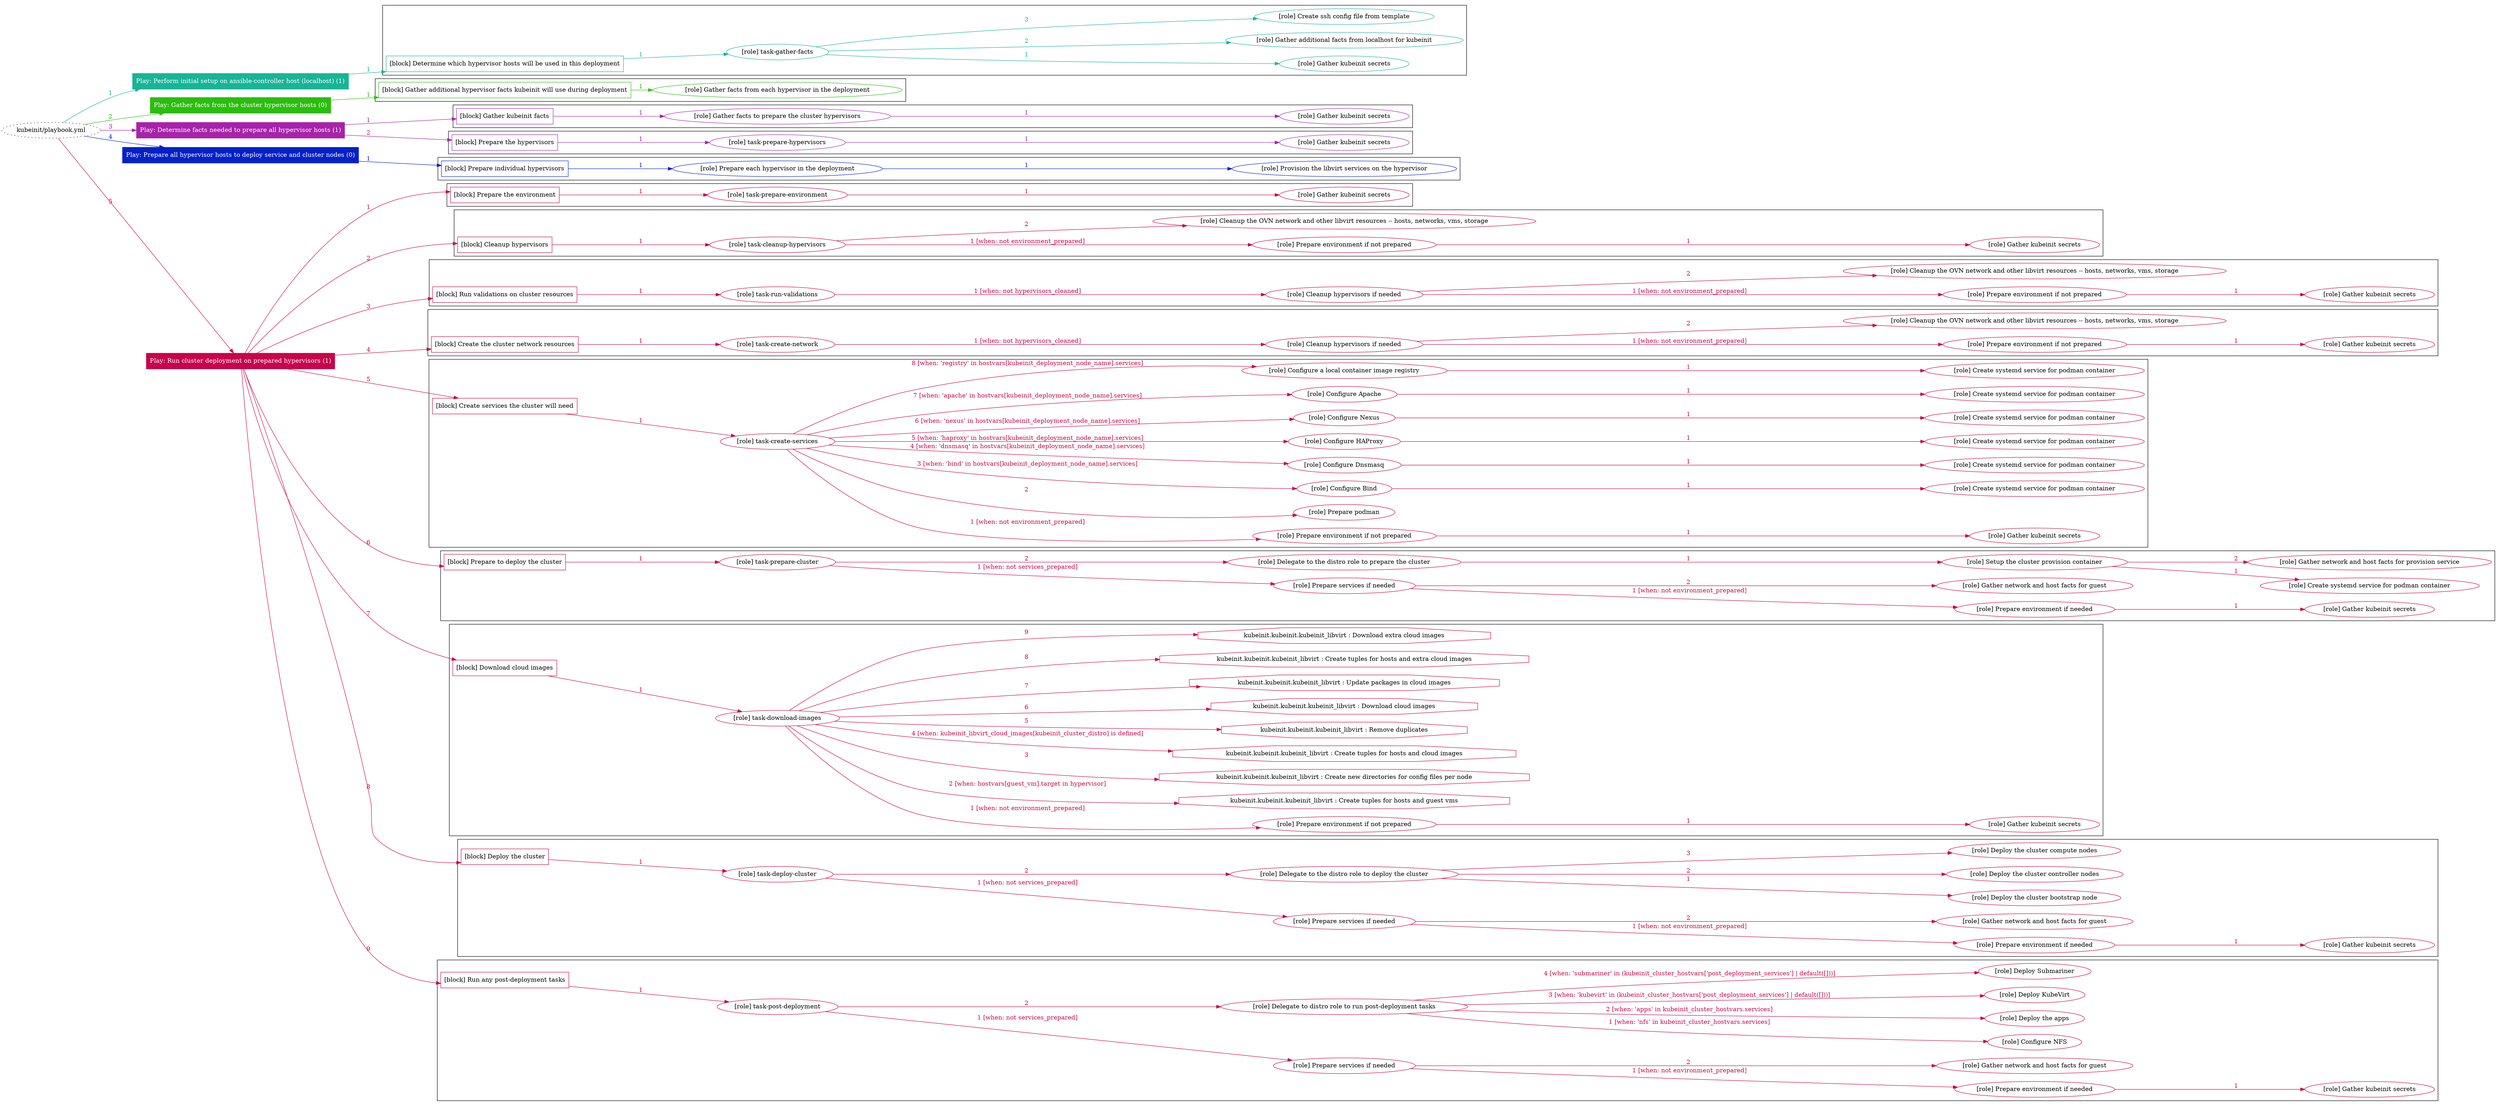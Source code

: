 digraph {
	graph [concentrate=true ordering=in rankdir=LR ratio=fill]
	edge [esep=5 sep=10]
	"kubeinit/playbook.yml" [URL="/home/runner/work/kubeinit/kubeinit/kubeinit/playbook.yml" id=playbook_c6c2fc7b style=dotted]
	"kubeinit/playbook.yml" -> play_63450e4d [label="1 " color="#18b496" fontcolor="#18b496" id=edge_4e65e4ec labeltooltip="1 " tooltip="1 "]
	subgraph "Play: Perform initial setup on ansible-controller host (localhost) (1)" {
		play_63450e4d [label="Play: Perform initial setup on ansible-controller host (localhost) (1)" URL="/home/runner/work/kubeinit/kubeinit/kubeinit/playbook.yml" color="#18b496" fontcolor="#ffffff" id=play_63450e4d shape=box style=filled tooltip=localhost]
		play_63450e4d -> block_6e7e0849 [label=1 color="#18b496" fontcolor="#18b496" id=edge_71cea56b labeltooltip=1 tooltip=1]
		subgraph cluster_block_6e7e0849 {
			block_6e7e0849 [label="[block] Determine which hypervisor hosts will be used in this deployment" URL="/home/runner/work/kubeinit/kubeinit/kubeinit/playbook.yml" color="#18b496" id=block_6e7e0849 labeltooltip="Determine which hypervisor hosts will be used in this deployment" shape=box tooltip="Determine which hypervisor hosts will be used in this deployment"]
			block_6e7e0849 -> role_fa03d6d4 [label="1 " color="#18b496" fontcolor="#18b496" id=edge_47c90bec labeltooltip="1 " tooltip="1 "]
			subgraph "task-gather-facts" {
				role_fa03d6d4 [label="[role] task-gather-facts" URL="/home/runner/work/kubeinit/kubeinit/kubeinit/playbook.yml" color="#18b496" id=role_fa03d6d4 tooltip="task-gather-facts"]
				role_fa03d6d4 -> role_4ae5de87 [label="1 " color="#18b496" fontcolor="#18b496" id=edge_47d2f642 labeltooltip="1 " tooltip="1 "]
				subgraph "Gather kubeinit secrets" {
					role_4ae5de87 [label="[role] Gather kubeinit secrets" URL="/home/runner/.ansible/collections/ansible_collections/kubeinit/kubeinit/roles/kubeinit_prepare/tasks/build_hypervisors_group.yml" color="#18b496" id=role_4ae5de87 tooltip="Gather kubeinit secrets"]
				}
				role_fa03d6d4 -> role_18e206b9 [label="2 " color="#18b496" fontcolor="#18b496" id=edge_7a7d8d65 labeltooltip="2 " tooltip="2 "]
				subgraph "Gather additional facts from localhost for kubeinit" {
					role_18e206b9 [label="[role] Gather additional facts from localhost for kubeinit" URL="/home/runner/.ansible/collections/ansible_collections/kubeinit/kubeinit/roles/kubeinit_prepare/tasks/build_hypervisors_group.yml" color="#18b496" id=role_18e206b9 tooltip="Gather additional facts from localhost for kubeinit"]
				}
				role_fa03d6d4 -> role_b5669f02 [label="3 " color="#18b496" fontcolor="#18b496" id=edge_b89065d2 labeltooltip="3 " tooltip="3 "]
				subgraph "Create ssh config file from template" {
					role_b5669f02 [label="[role] Create ssh config file from template" URL="/home/runner/.ansible/collections/ansible_collections/kubeinit/kubeinit/roles/kubeinit_prepare/tasks/build_hypervisors_group.yml" color="#18b496" id=role_b5669f02 tooltip="Create ssh config file from template"]
				}
			}
		}
	}
	"kubeinit/playbook.yml" -> play_3cd4cc70 [label="2 " color="#2bbd0f" fontcolor="#2bbd0f" id=edge_29c64ea8 labeltooltip="2 " tooltip="2 "]
	subgraph "Play: Gather facts from the cluster hypervisor hosts (0)" {
		play_3cd4cc70 [label="Play: Gather facts from the cluster hypervisor hosts (0)" URL="/home/runner/work/kubeinit/kubeinit/kubeinit/playbook.yml" color="#2bbd0f" fontcolor="#ffffff" id=play_3cd4cc70 shape=box style=filled tooltip="Play: Gather facts from the cluster hypervisor hosts (0)"]
		play_3cd4cc70 -> block_7a599aab [label=1 color="#2bbd0f" fontcolor="#2bbd0f" id=edge_bc9bd43c labeltooltip=1 tooltip=1]
		subgraph cluster_block_7a599aab {
			block_7a599aab [label="[block] Gather additional hypervisor facts kubeinit will use during deployment" URL="/home/runner/work/kubeinit/kubeinit/kubeinit/playbook.yml" color="#2bbd0f" id=block_7a599aab labeltooltip="Gather additional hypervisor facts kubeinit will use during deployment" shape=box tooltip="Gather additional hypervisor facts kubeinit will use during deployment"]
			block_7a599aab -> role_00047875 [label="1 " color="#2bbd0f" fontcolor="#2bbd0f" id=edge_91d0867d labeltooltip="1 " tooltip="1 "]
			subgraph "Gather facts from each hypervisor in the deployment" {
				role_00047875 [label="[role] Gather facts from each hypervisor in the deployment" URL="/home/runner/work/kubeinit/kubeinit/kubeinit/playbook.yml" color="#2bbd0f" id=role_00047875 tooltip="Gather facts from each hypervisor in the deployment"]
			}
		}
	}
	"kubeinit/playbook.yml" -> play_979747e3 [label="3 " color="#a723a9" fontcolor="#a723a9" id=edge_f89d574a labeltooltip="3 " tooltip="3 "]
	subgraph "Play: Determine facts needed to prepare all hypervisor hosts (1)" {
		play_979747e3 [label="Play: Determine facts needed to prepare all hypervisor hosts (1)" URL="/home/runner/work/kubeinit/kubeinit/kubeinit/playbook.yml" color="#a723a9" fontcolor="#ffffff" id=play_979747e3 shape=box style=filled tooltip=localhost]
		play_979747e3 -> block_f3535579 [label=1 color="#a723a9" fontcolor="#a723a9" id=edge_6efa05c1 labeltooltip=1 tooltip=1]
		subgraph cluster_block_f3535579 {
			block_f3535579 [label="[block] Gather kubeinit facts" URL="/home/runner/work/kubeinit/kubeinit/kubeinit/playbook.yml" color="#a723a9" id=block_f3535579 labeltooltip="Gather kubeinit facts" shape=box tooltip="Gather kubeinit facts"]
			block_f3535579 -> role_b974b2ad [label="1 " color="#a723a9" fontcolor="#a723a9" id=edge_ec77e044 labeltooltip="1 " tooltip="1 "]
			subgraph "Gather facts to prepare the cluster hypervisors" {
				role_b974b2ad [label="[role] Gather facts to prepare the cluster hypervisors" URL="/home/runner/work/kubeinit/kubeinit/kubeinit/playbook.yml" color="#a723a9" id=role_b974b2ad tooltip="Gather facts to prepare the cluster hypervisors"]
				role_b974b2ad -> role_bc8003e8 [label="1 " color="#a723a9" fontcolor="#a723a9" id=edge_a6689051 labeltooltip="1 " tooltip="1 "]
				subgraph "Gather kubeinit secrets" {
					role_bc8003e8 [label="[role] Gather kubeinit secrets" URL="/home/runner/.ansible/collections/ansible_collections/kubeinit/kubeinit/roles/kubeinit_prepare/tasks/gather_kubeinit_facts.yml" color="#a723a9" id=role_bc8003e8 tooltip="Gather kubeinit secrets"]
				}
			}
		}
		play_979747e3 -> block_a1620d91 [label=2 color="#a723a9" fontcolor="#a723a9" id=edge_c15765c3 labeltooltip=2 tooltip=2]
		subgraph cluster_block_a1620d91 {
			block_a1620d91 [label="[block] Prepare the hypervisors" URL="/home/runner/work/kubeinit/kubeinit/kubeinit/playbook.yml" color="#a723a9" id=block_a1620d91 labeltooltip="Prepare the hypervisors" shape=box tooltip="Prepare the hypervisors"]
			block_a1620d91 -> role_35ec4a90 [label="1 " color="#a723a9" fontcolor="#a723a9" id=edge_b4aa13f6 labeltooltip="1 " tooltip="1 "]
			subgraph "task-prepare-hypervisors" {
				role_35ec4a90 [label="[role] task-prepare-hypervisors" URL="/home/runner/work/kubeinit/kubeinit/kubeinit/playbook.yml" color="#a723a9" id=role_35ec4a90 tooltip="task-prepare-hypervisors"]
				role_35ec4a90 -> role_10196a59 [label="1 " color="#a723a9" fontcolor="#a723a9" id=edge_7a480a77 labeltooltip="1 " tooltip="1 "]
				subgraph "Gather kubeinit secrets" {
					role_10196a59 [label="[role] Gather kubeinit secrets" URL="/home/runner/.ansible/collections/ansible_collections/kubeinit/kubeinit/roles/kubeinit_prepare/tasks/gather_kubeinit_facts.yml" color="#a723a9" id=role_10196a59 tooltip="Gather kubeinit secrets"]
				}
			}
		}
	}
	"kubeinit/playbook.yml" -> play_cf107402 [label="4 " color="#0421c8" fontcolor="#0421c8" id=edge_b76f93a1 labeltooltip="4 " tooltip="4 "]
	subgraph "Play: Prepare all hypervisor hosts to deploy service and cluster nodes (0)" {
		play_cf107402 [label="Play: Prepare all hypervisor hosts to deploy service and cluster nodes (0)" URL="/home/runner/work/kubeinit/kubeinit/kubeinit/playbook.yml" color="#0421c8" fontcolor="#ffffff" id=play_cf107402 shape=box style=filled tooltip="Play: Prepare all hypervisor hosts to deploy service and cluster nodes (0)"]
		play_cf107402 -> block_9418894a [label=1 color="#0421c8" fontcolor="#0421c8" id=edge_87c4aad3 labeltooltip=1 tooltip=1]
		subgraph cluster_block_9418894a {
			block_9418894a [label="[block] Prepare individual hypervisors" URL="/home/runner/work/kubeinit/kubeinit/kubeinit/playbook.yml" color="#0421c8" id=block_9418894a labeltooltip="Prepare individual hypervisors" shape=box tooltip="Prepare individual hypervisors"]
			block_9418894a -> role_302e2de5 [label="1 " color="#0421c8" fontcolor="#0421c8" id=edge_045fa55d labeltooltip="1 " tooltip="1 "]
			subgraph "Prepare each hypervisor in the deployment" {
				role_302e2de5 [label="[role] Prepare each hypervisor in the deployment" URL="/home/runner/work/kubeinit/kubeinit/kubeinit/playbook.yml" color="#0421c8" id=role_302e2de5 tooltip="Prepare each hypervisor in the deployment"]
				role_302e2de5 -> role_73ea642d [label="1 " color="#0421c8" fontcolor="#0421c8" id=edge_cbfc4514 labeltooltip="1 " tooltip="1 "]
				subgraph "Provision the libvirt services on the hypervisor" {
					role_73ea642d [label="[role] Provision the libvirt services on the hypervisor" URL="/home/runner/.ansible/collections/ansible_collections/kubeinit/kubeinit/roles/kubeinit_prepare/tasks/prepare_hypervisor.yml" color="#0421c8" id=role_73ea642d tooltip="Provision the libvirt services on the hypervisor"]
				}
			}
		}
	}
	"kubeinit/playbook.yml" -> play_61d943d7 [label="5 " color="#c7054c" fontcolor="#c7054c" id=edge_f89ecb3c labeltooltip="5 " tooltip="5 "]
	subgraph "Play: Run cluster deployment on prepared hypervisors (1)" {
		play_61d943d7 [label="Play: Run cluster deployment on prepared hypervisors (1)" URL="/home/runner/work/kubeinit/kubeinit/kubeinit/playbook.yml" color="#c7054c" fontcolor="#ffffff" id=play_61d943d7 shape=box style=filled tooltip=localhost]
		play_61d943d7 -> block_4da91ed1 [label=1 color="#c7054c" fontcolor="#c7054c" id=edge_d816e695 labeltooltip=1 tooltip=1]
		subgraph cluster_block_4da91ed1 {
			block_4da91ed1 [label="[block] Prepare the environment" URL="/home/runner/work/kubeinit/kubeinit/kubeinit/playbook.yml" color="#c7054c" id=block_4da91ed1 labeltooltip="Prepare the environment" shape=box tooltip="Prepare the environment"]
			block_4da91ed1 -> role_e9c39998 [label="1 " color="#c7054c" fontcolor="#c7054c" id=edge_e278667e labeltooltip="1 " tooltip="1 "]
			subgraph "task-prepare-environment" {
				role_e9c39998 [label="[role] task-prepare-environment" URL="/home/runner/work/kubeinit/kubeinit/kubeinit/playbook.yml" color="#c7054c" id=role_e9c39998 tooltip="task-prepare-environment"]
				role_e9c39998 -> role_5e9d3894 [label="1 " color="#c7054c" fontcolor="#c7054c" id=edge_fb94eb09 labeltooltip="1 " tooltip="1 "]
				subgraph "Gather kubeinit secrets" {
					role_5e9d3894 [label="[role] Gather kubeinit secrets" URL="/home/runner/.ansible/collections/ansible_collections/kubeinit/kubeinit/roles/kubeinit_prepare/tasks/gather_kubeinit_facts.yml" color="#c7054c" id=role_5e9d3894 tooltip="Gather kubeinit secrets"]
				}
			}
		}
		play_61d943d7 -> block_47e351ea [label=2 color="#c7054c" fontcolor="#c7054c" id=edge_2ff15cb0 labeltooltip=2 tooltip=2]
		subgraph cluster_block_47e351ea {
			block_47e351ea [label="[block] Cleanup hypervisors" URL="/home/runner/work/kubeinit/kubeinit/kubeinit/playbook.yml" color="#c7054c" id=block_47e351ea labeltooltip="Cleanup hypervisors" shape=box tooltip="Cleanup hypervisors"]
			block_47e351ea -> role_0b6a5bba [label="1 " color="#c7054c" fontcolor="#c7054c" id=edge_e484417f labeltooltip="1 " tooltip="1 "]
			subgraph "task-cleanup-hypervisors" {
				role_0b6a5bba [label="[role] task-cleanup-hypervisors" URL="/home/runner/work/kubeinit/kubeinit/kubeinit/playbook.yml" color="#c7054c" id=role_0b6a5bba tooltip="task-cleanup-hypervisors"]
				role_0b6a5bba -> role_0fb0ce32 [label="1 [when: not environment_prepared]" color="#c7054c" fontcolor="#c7054c" id=edge_203304c6 labeltooltip="1 [when: not environment_prepared]" tooltip="1 [when: not environment_prepared]"]
				subgraph "Prepare environment if not prepared" {
					role_0fb0ce32 [label="[role] Prepare environment if not prepared" URL="/home/runner/.ansible/collections/ansible_collections/kubeinit/kubeinit/roles/kubeinit_prepare/tasks/cleanup_hypervisors.yml" color="#c7054c" id=role_0fb0ce32 tooltip="Prepare environment if not prepared"]
					role_0fb0ce32 -> role_c7d8c7b8 [label="1 " color="#c7054c" fontcolor="#c7054c" id=edge_d6ef50c0 labeltooltip="1 " tooltip="1 "]
					subgraph "Gather kubeinit secrets" {
						role_c7d8c7b8 [label="[role] Gather kubeinit secrets" URL="/home/runner/.ansible/collections/ansible_collections/kubeinit/kubeinit/roles/kubeinit_prepare/tasks/gather_kubeinit_facts.yml" color="#c7054c" id=role_c7d8c7b8 tooltip="Gather kubeinit secrets"]
					}
				}
				role_0b6a5bba -> role_051147c0 [label="2 " color="#c7054c" fontcolor="#c7054c" id=edge_e85550cf labeltooltip="2 " tooltip="2 "]
				subgraph "Cleanup the OVN network and other libvirt resources -- hosts, networks, vms, storage" {
					role_051147c0 [label="[role] Cleanup the OVN network and other libvirt resources -- hosts, networks, vms, storage" URL="/home/runner/.ansible/collections/ansible_collections/kubeinit/kubeinit/roles/kubeinit_prepare/tasks/cleanup_hypervisors.yml" color="#c7054c" id=role_051147c0 tooltip="Cleanup the OVN network and other libvirt resources -- hosts, networks, vms, storage"]
				}
			}
		}
		play_61d943d7 -> block_5f9b1e32 [label=3 color="#c7054c" fontcolor="#c7054c" id=edge_e89a8d5e labeltooltip=3 tooltip=3]
		subgraph cluster_block_5f9b1e32 {
			block_5f9b1e32 [label="[block] Run validations on cluster resources" URL="/home/runner/work/kubeinit/kubeinit/kubeinit/playbook.yml" color="#c7054c" id=block_5f9b1e32 labeltooltip="Run validations on cluster resources" shape=box tooltip="Run validations on cluster resources"]
			block_5f9b1e32 -> role_56eb46ed [label="1 " color="#c7054c" fontcolor="#c7054c" id=edge_15e6c0ae labeltooltip="1 " tooltip="1 "]
			subgraph "task-run-validations" {
				role_56eb46ed [label="[role] task-run-validations" URL="/home/runner/work/kubeinit/kubeinit/kubeinit/playbook.yml" color="#c7054c" id=role_56eb46ed tooltip="task-run-validations"]
				role_56eb46ed -> role_7bdc9ec7 [label="1 [when: not hypervisors_cleaned]" color="#c7054c" fontcolor="#c7054c" id=edge_815d9fb9 labeltooltip="1 [when: not hypervisors_cleaned]" tooltip="1 [when: not hypervisors_cleaned]"]
				subgraph "Cleanup hypervisors if needed" {
					role_7bdc9ec7 [label="[role] Cleanup hypervisors if needed" URL="/home/runner/.ansible/collections/ansible_collections/kubeinit/kubeinit/roles/kubeinit_validations/tasks/main.yml" color="#c7054c" id=role_7bdc9ec7 tooltip="Cleanup hypervisors if needed"]
					role_7bdc9ec7 -> role_dc909d4f [label="1 [when: not environment_prepared]" color="#c7054c" fontcolor="#c7054c" id=edge_abcbd870 labeltooltip="1 [when: not environment_prepared]" tooltip="1 [when: not environment_prepared]"]
					subgraph "Prepare environment if not prepared" {
						role_dc909d4f [label="[role] Prepare environment if not prepared" URL="/home/runner/.ansible/collections/ansible_collections/kubeinit/kubeinit/roles/kubeinit_prepare/tasks/cleanup_hypervisors.yml" color="#c7054c" id=role_dc909d4f tooltip="Prepare environment if not prepared"]
						role_dc909d4f -> role_3ae8d1ae [label="1 " color="#c7054c" fontcolor="#c7054c" id=edge_4c945c6a labeltooltip="1 " tooltip="1 "]
						subgraph "Gather kubeinit secrets" {
							role_3ae8d1ae [label="[role] Gather kubeinit secrets" URL="/home/runner/.ansible/collections/ansible_collections/kubeinit/kubeinit/roles/kubeinit_prepare/tasks/gather_kubeinit_facts.yml" color="#c7054c" id=role_3ae8d1ae tooltip="Gather kubeinit secrets"]
						}
					}
					role_7bdc9ec7 -> role_88b0d39f [label="2 " color="#c7054c" fontcolor="#c7054c" id=edge_82fbbfd3 labeltooltip="2 " tooltip="2 "]
					subgraph "Cleanup the OVN network and other libvirt resources -- hosts, networks, vms, storage" {
						role_88b0d39f [label="[role] Cleanup the OVN network and other libvirt resources -- hosts, networks, vms, storage" URL="/home/runner/.ansible/collections/ansible_collections/kubeinit/kubeinit/roles/kubeinit_prepare/tasks/cleanup_hypervisors.yml" color="#c7054c" id=role_88b0d39f tooltip="Cleanup the OVN network and other libvirt resources -- hosts, networks, vms, storage"]
					}
				}
			}
		}
		play_61d943d7 -> block_f59ed6db [label=4 color="#c7054c" fontcolor="#c7054c" id=edge_4cac4976 labeltooltip=4 tooltip=4]
		subgraph cluster_block_f59ed6db {
			block_f59ed6db [label="[block] Create the cluster network resources" URL="/home/runner/work/kubeinit/kubeinit/kubeinit/playbook.yml" color="#c7054c" id=block_f59ed6db labeltooltip="Create the cluster network resources" shape=box tooltip="Create the cluster network resources"]
			block_f59ed6db -> role_14d4a2d5 [label="1 " color="#c7054c" fontcolor="#c7054c" id=edge_14829d5d labeltooltip="1 " tooltip="1 "]
			subgraph "task-create-network" {
				role_14d4a2d5 [label="[role] task-create-network" URL="/home/runner/work/kubeinit/kubeinit/kubeinit/playbook.yml" color="#c7054c" id=role_14d4a2d5 tooltip="task-create-network"]
				role_14d4a2d5 -> role_725f92bb [label="1 [when: not hypervisors_cleaned]" color="#c7054c" fontcolor="#c7054c" id=edge_47028dec labeltooltip="1 [when: not hypervisors_cleaned]" tooltip="1 [when: not hypervisors_cleaned]"]
				subgraph "Cleanup hypervisors if needed" {
					role_725f92bb [label="[role] Cleanup hypervisors if needed" URL="/home/runner/.ansible/collections/ansible_collections/kubeinit/kubeinit/roles/kubeinit_libvirt/tasks/create_network.yml" color="#c7054c" id=role_725f92bb tooltip="Cleanup hypervisors if needed"]
					role_725f92bb -> role_5a3ceef6 [label="1 [when: not environment_prepared]" color="#c7054c" fontcolor="#c7054c" id=edge_504ffa30 labeltooltip="1 [when: not environment_prepared]" tooltip="1 [when: not environment_prepared]"]
					subgraph "Prepare environment if not prepared" {
						role_5a3ceef6 [label="[role] Prepare environment if not prepared" URL="/home/runner/.ansible/collections/ansible_collections/kubeinit/kubeinit/roles/kubeinit_prepare/tasks/cleanup_hypervisors.yml" color="#c7054c" id=role_5a3ceef6 tooltip="Prepare environment if not prepared"]
						role_5a3ceef6 -> role_f82ec6fa [label="1 " color="#c7054c" fontcolor="#c7054c" id=edge_29f4be57 labeltooltip="1 " tooltip="1 "]
						subgraph "Gather kubeinit secrets" {
							role_f82ec6fa [label="[role] Gather kubeinit secrets" URL="/home/runner/.ansible/collections/ansible_collections/kubeinit/kubeinit/roles/kubeinit_prepare/tasks/gather_kubeinit_facts.yml" color="#c7054c" id=role_f82ec6fa tooltip="Gather kubeinit secrets"]
						}
					}
					role_725f92bb -> role_b15ab429 [label="2 " color="#c7054c" fontcolor="#c7054c" id=edge_a35706cb labeltooltip="2 " tooltip="2 "]
					subgraph "Cleanup the OVN network and other libvirt resources -- hosts, networks, vms, storage" {
						role_b15ab429 [label="[role] Cleanup the OVN network and other libvirt resources -- hosts, networks, vms, storage" URL="/home/runner/.ansible/collections/ansible_collections/kubeinit/kubeinit/roles/kubeinit_prepare/tasks/cleanup_hypervisors.yml" color="#c7054c" id=role_b15ab429 tooltip="Cleanup the OVN network and other libvirt resources -- hosts, networks, vms, storage"]
					}
				}
			}
		}
		play_61d943d7 -> block_d8e20a12 [label=5 color="#c7054c" fontcolor="#c7054c" id=edge_46d2b517 labeltooltip=5 tooltip=5]
		subgraph cluster_block_d8e20a12 {
			block_d8e20a12 [label="[block] Create services the cluster will need" URL="/home/runner/work/kubeinit/kubeinit/kubeinit/playbook.yml" color="#c7054c" id=block_d8e20a12 labeltooltip="Create services the cluster will need" shape=box tooltip="Create services the cluster will need"]
			block_d8e20a12 -> role_2d171a16 [label="1 " color="#c7054c" fontcolor="#c7054c" id=edge_50e8e2cd labeltooltip="1 " tooltip="1 "]
			subgraph "task-create-services" {
				role_2d171a16 [label="[role] task-create-services" URL="/home/runner/work/kubeinit/kubeinit/kubeinit/playbook.yml" color="#c7054c" id=role_2d171a16 tooltip="task-create-services"]
				role_2d171a16 -> role_daa61845 [label="1 [when: not environment_prepared]" color="#c7054c" fontcolor="#c7054c" id=edge_131da3f4 labeltooltip="1 [when: not environment_prepared]" tooltip="1 [when: not environment_prepared]"]
				subgraph "Prepare environment if not prepared" {
					role_daa61845 [label="[role] Prepare environment if not prepared" URL="/home/runner/.ansible/collections/ansible_collections/kubeinit/kubeinit/roles/kubeinit_services/tasks/main.yml" color="#c7054c" id=role_daa61845 tooltip="Prepare environment if not prepared"]
					role_daa61845 -> role_98b082e0 [label="1 " color="#c7054c" fontcolor="#c7054c" id=edge_e772cdc6 labeltooltip="1 " tooltip="1 "]
					subgraph "Gather kubeinit secrets" {
						role_98b082e0 [label="[role] Gather kubeinit secrets" URL="/home/runner/.ansible/collections/ansible_collections/kubeinit/kubeinit/roles/kubeinit_prepare/tasks/gather_kubeinit_facts.yml" color="#c7054c" id=role_98b082e0 tooltip="Gather kubeinit secrets"]
					}
				}
				role_2d171a16 -> role_46f23495 [label="2 " color="#c7054c" fontcolor="#c7054c" id=edge_3f85000d labeltooltip="2 " tooltip="2 "]
				subgraph "Prepare podman" {
					role_46f23495 [label="[role] Prepare podman" URL="/home/runner/.ansible/collections/ansible_collections/kubeinit/kubeinit/roles/kubeinit_services/tasks/00_create_service_pod.yml" color="#c7054c" id=role_46f23495 tooltip="Prepare podman"]
				}
				role_2d171a16 -> role_449231db [label="3 [when: 'bind' in hostvars[kubeinit_deployment_node_name].services]" color="#c7054c" fontcolor="#c7054c" id=edge_3181e891 labeltooltip="3 [when: 'bind' in hostvars[kubeinit_deployment_node_name].services]" tooltip="3 [when: 'bind' in hostvars[kubeinit_deployment_node_name].services]"]
				subgraph "Configure Bind" {
					role_449231db [label="[role] Configure Bind" URL="/home/runner/.ansible/collections/ansible_collections/kubeinit/kubeinit/roles/kubeinit_services/tasks/start_services_containers.yml" color="#c7054c" id=role_449231db tooltip="Configure Bind"]
					role_449231db -> role_8b6831b5 [label="1 " color="#c7054c" fontcolor="#c7054c" id=edge_aa3a5c35 labeltooltip="1 " tooltip="1 "]
					subgraph "Create systemd service for podman container" {
						role_8b6831b5 [label="[role] Create systemd service for podman container" URL="/home/runner/.ansible/collections/ansible_collections/kubeinit/kubeinit/roles/kubeinit_bind/tasks/main.yml" color="#c7054c" id=role_8b6831b5 tooltip="Create systemd service for podman container"]
					}
				}
				role_2d171a16 -> role_3c4c0c89 [label="4 [when: 'dnsmasq' in hostvars[kubeinit_deployment_node_name].services]" color="#c7054c" fontcolor="#c7054c" id=edge_5177ef47 labeltooltip="4 [when: 'dnsmasq' in hostvars[kubeinit_deployment_node_name].services]" tooltip="4 [when: 'dnsmasq' in hostvars[kubeinit_deployment_node_name].services]"]
				subgraph "Configure Dnsmasq" {
					role_3c4c0c89 [label="[role] Configure Dnsmasq" URL="/home/runner/.ansible/collections/ansible_collections/kubeinit/kubeinit/roles/kubeinit_services/tasks/start_services_containers.yml" color="#c7054c" id=role_3c4c0c89 tooltip="Configure Dnsmasq"]
					role_3c4c0c89 -> role_3e53f5b2 [label="1 " color="#c7054c" fontcolor="#c7054c" id=edge_13f27ebc labeltooltip="1 " tooltip="1 "]
					subgraph "Create systemd service for podman container" {
						role_3e53f5b2 [label="[role] Create systemd service for podman container" URL="/home/runner/.ansible/collections/ansible_collections/kubeinit/kubeinit/roles/kubeinit_dnsmasq/tasks/main.yml" color="#c7054c" id=role_3e53f5b2 tooltip="Create systemd service for podman container"]
					}
				}
				role_2d171a16 -> role_699f4f7c [label="5 [when: 'haproxy' in hostvars[kubeinit_deployment_node_name].services]" color="#c7054c" fontcolor="#c7054c" id=edge_dca6951d labeltooltip="5 [when: 'haproxy' in hostvars[kubeinit_deployment_node_name].services]" tooltip="5 [when: 'haproxy' in hostvars[kubeinit_deployment_node_name].services]"]
				subgraph "Configure HAProxy" {
					role_699f4f7c [label="[role] Configure HAProxy" URL="/home/runner/.ansible/collections/ansible_collections/kubeinit/kubeinit/roles/kubeinit_services/tasks/start_services_containers.yml" color="#c7054c" id=role_699f4f7c tooltip="Configure HAProxy"]
					role_699f4f7c -> role_0f00518d [label="1 " color="#c7054c" fontcolor="#c7054c" id=edge_9fd13673 labeltooltip="1 " tooltip="1 "]
					subgraph "Create systemd service for podman container" {
						role_0f00518d [label="[role] Create systemd service for podman container" URL="/home/runner/.ansible/collections/ansible_collections/kubeinit/kubeinit/roles/kubeinit_haproxy/tasks/main.yml" color="#c7054c" id=role_0f00518d tooltip="Create systemd service for podman container"]
					}
				}
				role_2d171a16 -> role_491f234d [label="6 [when: 'nexus' in hostvars[kubeinit_deployment_node_name].services]" color="#c7054c" fontcolor="#c7054c" id=edge_46fa546d labeltooltip="6 [when: 'nexus' in hostvars[kubeinit_deployment_node_name].services]" tooltip="6 [when: 'nexus' in hostvars[kubeinit_deployment_node_name].services]"]
				subgraph "Configure Nexus" {
					role_491f234d [label="[role] Configure Nexus" URL="/home/runner/.ansible/collections/ansible_collections/kubeinit/kubeinit/roles/kubeinit_services/tasks/start_services_containers.yml" color="#c7054c" id=role_491f234d tooltip="Configure Nexus"]
					role_491f234d -> role_d8479f9d [label="1 " color="#c7054c" fontcolor="#c7054c" id=edge_6b937257 labeltooltip="1 " tooltip="1 "]
					subgraph "Create systemd service for podman container" {
						role_d8479f9d [label="[role] Create systemd service for podman container" URL="/home/runner/.ansible/collections/ansible_collections/kubeinit/kubeinit/roles/kubeinit_nexus/tasks/main.yml" color="#c7054c" id=role_d8479f9d tooltip="Create systemd service for podman container"]
					}
				}
				role_2d171a16 -> role_0b4695da [label="7 [when: 'apache' in hostvars[kubeinit_deployment_node_name].services]" color="#c7054c" fontcolor="#c7054c" id=edge_c9e1b53c labeltooltip="7 [when: 'apache' in hostvars[kubeinit_deployment_node_name].services]" tooltip="7 [when: 'apache' in hostvars[kubeinit_deployment_node_name].services]"]
				subgraph "Configure Apache" {
					role_0b4695da [label="[role] Configure Apache" URL="/home/runner/.ansible/collections/ansible_collections/kubeinit/kubeinit/roles/kubeinit_services/tasks/start_services_containers.yml" color="#c7054c" id=role_0b4695da tooltip="Configure Apache"]
					role_0b4695da -> role_688a5434 [label="1 " color="#c7054c" fontcolor="#c7054c" id=edge_03106620 labeltooltip="1 " tooltip="1 "]
					subgraph "Create systemd service for podman container" {
						role_688a5434 [label="[role] Create systemd service for podman container" URL="/home/runner/.ansible/collections/ansible_collections/kubeinit/kubeinit/roles/kubeinit_apache/tasks/main.yml" color="#c7054c" id=role_688a5434 tooltip="Create systemd service for podman container"]
					}
				}
				role_2d171a16 -> role_3d43fb07 [label="8 [when: 'registry' in hostvars[kubeinit_deployment_node_name].services]" color="#c7054c" fontcolor="#c7054c" id=edge_c42b55ef labeltooltip="8 [when: 'registry' in hostvars[kubeinit_deployment_node_name].services]" tooltip="8 [when: 'registry' in hostvars[kubeinit_deployment_node_name].services]"]
				subgraph "Configure a local container image registry" {
					role_3d43fb07 [label="[role] Configure a local container image registry" URL="/home/runner/.ansible/collections/ansible_collections/kubeinit/kubeinit/roles/kubeinit_services/tasks/start_services_containers.yml" color="#c7054c" id=role_3d43fb07 tooltip="Configure a local container image registry"]
					role_3d43fb07 -> role_0580088a [label="1 " color="#c7054c" fontcolor="#c7054c" id=edge_dec8077e labeltooltip="1 " tooltip="1 "]
					subgraph "Create systemd service for podman container" {
						role_0580088a [label="[role] Create systemd service for podman container" URL="/home/runner/.ansible/collections/ansible_collections/kubeinit/kubeinit/roles/kubeinit_registry/tasks/main.yml" color="#c7054c" id=role_0580088a tooltip="Create systemd service for podman container"]
					}
				}
			}
		}
		play_61d943d7 -> block_3deba961 [label=6 color="#c7054c" fontcolor="#c7054c" id=edge_dd91df3f labeltooltip=6 tooltip=6]
		subgraph cluster_block_3deba961 {
			block_3deba961 [label="[block] Prepare to deploy the cluster" URL="/home/runner/work/kubeinit/kubeinit/kubeinit/playbook.yml" color="#c7054c" id=block_3deba961 labeltooltip="Prepare to deploy the cluster" shape=box tooltip="Prepare to deploy the cluster"]
			block_3deba961 -> role_9a4d4457 [label="1 " color="#c7054c" fontcolor="#c7054c" id=edge_07495cf3 labeltooltip="1 " tooltip="1 "]
			subgraph "task-prepare-cluster" {
				role_9a4d4457 [label="[role] task-prepare-cluster" URL="/home/runner/work/kubeinit/kubeinit/kubeinit/playbook.yml" color="#c7054c" id=role_9a4d4457 tooltip="task-prepare-cluster"]
				role_9a4d4457 -> role_8eb335f2 [label="1 [when: not services_prepared]" color="#c7054c" fontcolor="#c7054c" id=edge_238b56f5 labeltooltip="1 [when: not services_prepared]" tooltip="1 [when: not services_prepared]"]
				subgraph "Prepare services if needed" {
					role_8eb335f2 [label="[role] Prepare services if needed" URL="/home/runner/.ansible/collections/ansible_collections/kubeinit/kubeinit/roles/kubeinit_prepare/tasks/prepare_cluster.yml" color="#c7054c" id=role_8eb335f2 tooltip="Prepare services if needed"]
					role_8eb335f2 -> role_a8666617 [label="1 [when: not environment_prepared]" color="#c7054c" fontcolor="#c7054c" id=edge_b2102142 labeltooltip="1 [when: not environment_prepared]" tooltip="1 [when: not environment_prepared]"]
					subgraph "Prepare environment if needed" {
						role_a8666617 [label="[role] Prepare environment if needed" URL="/home/runner/.ansible/collections/ansible_collections/kubeinit/kubeinit/roles/kubeinit_services/tasks/prepare_services.yml" color="#c7054c" id=role_a8666617 tooltip="Prepare environment if needed"]
						role_a8666617 -> role_b193423e [label="1 " color="#c7054c" fontcolor="#c7054c" id=edge_99cf9099 labeltooltip="1 " tooltip="1 "]
						subgraph "Gather kubeinit secrets" {
							role_b193423e [label="[role] Gather kubeinit secrets" URL="/home/runner/.ansible/collections/ansible_collections/kubeinit/kubeinit/roles/kubeinit_prepare/tasks/gather_kubeinit_facts.yml" color="#c7054c" id=role_b193423e tooltip="Gather kubeinit secrets"]
						}
					}
					role_8eb335f2 -> role_5143e8c0 [label="2 " color="#c7054c" fontcolor="#c7054c" id=edge_2d9d86e5 labeltooltip="2 " tooltip="2 "]
					subgraph "Gather network and host facts for guest" {
						role_5143e8c0 [label="[role] Gather network and host facts for guest" URL="/home/runner/.ansible/collections/ansible_collections/kubeinit/kubeinit/roles/kubeinit_services/tasks/prepare_services.yml" color="#c7054c" id=role_5143e8c0 tooltip="Gather network and host facts for guest"]
					}
				}
				role_9a4d4457 -> role_a6f4af16 [label="2 " color="#c7054c" fontcolor="#c7054c" id=edge_3b55bb07 labeltooltip="2 " tooltip="2 "]
				subgraph "Delegate to the distro role to prepare the cluster" {
					role_a6f4af16 [label="[role] Delegate to the distro role to prepare the cluster" URL="/home/runner/.ansible/collections/ansible_collections/kubeinit/kubeinit/roles/kubeinit_prepare/tasks/prepare_cluster.yml" color="#c7054c" id=role_a6f4af16 tooltip="Delegate to the distro role to prepare the cluster"]
					role_a6f4af16 -> role_a8f22c01 [label="1 " color="#c7054c" fontcolor="#c7054c" id=edge_6129a80a labeltooltip="1 " tooltip="1 "]
					subgraph "Setup the cluster provision container" {
						role_a8f22c01 [label="[role] Setup the cluster provision container" URL="/home/runner/.ansible/collections/ansible_collections/kubeinit/kubeinit/roles/kubeinit_okd/tasks/prepare_cluster.yml" color="#c7054c" id=role_a8f22c01 tooltip="Setup the cluster provision container"]
						role_a8f22c01 -> role_01f49c81 [label="1 " color="#c7054c" fontcolor="#c7054c" id=edge_f842645c labeltooltip="1 " tooltip="1 "]
						subgraph "Create systemd service for podman container" {
							role_01f49c81 [label="[role] Create systemd service for podman container" URL="/home/runner/.ansible/collections/ansible_collections/kubeinit/kubeinit/roles/kubeinit_services/tasks/create_provision_container.yml" color="#c7054c" id=role_01f49c81 tooltip="Create systemd service for podman container"]
						}
						role_a8f22c01 -> role_b2606105 [label="2 " color="#c7054c" fontcolor="#c7054c" id=edge_a5754368 labeltooltip="2 " tooltip="2 "]
						subgraph "Gather network and host facts for provision service" {
							role_b2606105 [label="[role] Gather network and host facts for provision service" URL="/home/runner/.ansible/collections/ansible_collections/kubeinit/kubeinit/roles/kubeinit_services/tasks/create_provision_container.yml" color="#c7054c" id=role_b2606105 tooltip="Gather network and host facts for provision service"]
						}
					}
				}
			}
		}
		play_61d943d7 -> block_5af8e88c [label=7 color="#c7054c" fontcolor="#c7054c" id=edge_b7750abe labeltooltip=7 tooltip=7]
		subgraph cluster_block_5af8e88c {
			block_5af8e88c [label="[block] Download cloud images" URL="/home/runner/work/kubeinit/kubeinit/kubeinit/playbook.yml" color="#c7054c" id=block_5af8e88c labeltooltip="Download cloud images" shape=box tooltip="Download cloud images"]
			block_5af8e88c -> role_779f7235 [label="1 " color="#c7054c" fontcolor="#c7054c" id=edge_c92602d4 labeltooltip="1 " tooltip="1 "]
			subgraph "task-download-images" {
				role_779f7235 [label="[role] task-download-images" URL="/home/runner/work/kubeinit/kubeinit/kubeinit/playbook.yml" color="#c7054c" id=role_779f7235 tooltip="task-download-images"]
				role_779f7235 -> role_59fa4eb9 [label="1 [when: not environment_prepared]" color="#c7054c" fontcolor="#c7054c" id=edge_3c4ee228 labeltooltip="1 [when: not environment_prepared]" tooltip="1 [when: not environment_prepared]"]
				subgraph "Prepare environment if not prepared" {
					role_59fa4eb9 [label="[role] Prepare environment if not prepared" URL="/home/runner/.ansible/collections/ansible_collections/kubeinit/kubeinit/roles/kubeinit_libvirt/tasks/download_cloud_images.yml" color="#c7054c" id=role_59fa4eb9 tooltip="Prepare environment if not prepared"]
					role_59fa4eb9 -> role_3db346bd [label="1 " color="#c7054c" fontcolor="#c7054c" id=edge_10d553c3 labeltooltip="1 " tooltip="1 "]
					subgraph "Gather kubeinit secrets" {
						role_3db346bd [label="[role] Gather kubeinit secrets" URL="/home/runner/.ansible/collections/ansible_collections/kubeinit/kubeinit/roles/kubeinit_prepare/tasks/gather_kubeinit_facts.yml" color="#c7054c" id=role_3db346bd tooltip="Gather kubeinit secrets"]
					}
				}
				task_ae08145f [label="kubeinit.kubeinit.kubeinit_libvirt : Create tuples for hosts and guest vms" URL="/home/runner/.ansible/collections/ansible_collections/kubeinit/kubeinit/roles/kubeinit_libvirt/tasks/download_cloud_images.yml" color="#c7054c" id=task_ae08145f shape=octagon tooltip="kubeinit.kubeinit.kubeinit_libvirt : Create tuples for hosts and guest vms"]
				role_779f7235 -> task_ae08145f [label="2 [when: hostvars[guest_vm].target in hypervisor]" color="#c7054c" fontcolor="#c7054c" id=edge_386cdd75 labeltooltip="2 [when: hostvars[guest_vm].target in hypervisor]" tooltip="2 [when: hostvars[guest_vm].target in hypervisor]"]
				task_3f40b646 [label="kubeinit.kubeinit.kubeinit_libvirt : Create new directories for config files per node" URL="/home/runner/.ansible/collections/ansible_collections/kubeinit/kubeinit/roles/kubeinit_libvirt/tasks/download_cloud_images.yml" color="#c7054c" id=task_3f40b646 shape=octagon tooltip="kubeinit.kubeinit.kubeinit_libvirt : Create new directories for config files per node"]
				role_779f7235 -> task_3f40b646 [label="3 " color="#c7054c" fontcolor="#c7054c" id=edge_ac67e70b labeltooltip="3 " tooltip="3 "]
				task_346c655b [label="kubeinit.kubeinit.kubeinit_libvirt : Create tuples for hosts and cloud images" URL="/home/runner/.ansible/collections/ansible_collections/kubeinit/kubeinit/roles/kubeinit_libvirt/tasks/download_cloud_images.yml" color="#c7054c" id=task_346c655b shape=octagon tooltip="kubeinit.kubeinit.kubeinit_libvirt : Create tuples for hosts and cloud images"]
				role_779f7235 -> task_346c655b [label="4 [when: kubeinit_libvirt_cloud_images[kubeinit_cluster_distro] is defined]" color="#c7054c" fontcolor="#c7054c" id=edge_18400ee9 labeltooltip="4 [when: kubeinit_libvirt_cloud_images[kubeinit_cluster_distro] is defined]" tooltip="4 [when: kubeinit_libvirt_cloud_images[kubeinit_cluster_distro] is defined]"]
				task_ab71ebcb [label="kubeinit.kubeinit.kubeinit_libvirt : Remove duplicates" URL="/home/runner/.ansible/collections/ansible_collections/kubeinit/kubeinit/roles/kubeinit_libvirt/tasks/download_cloud_images.yml" color="#c7054c" id=task_ab71ebcb shape=octagon tooltip="kubeinit.kubeinit.kubeinit_libvirt : Remove duplicates"]
				role_779f7235 -> task_ab71ebcb [label="5 " color="#c7054c" fontcolor="#c7054c" id=edge_b4925c7d labeltooltip="5 " tooltip="5 "]
				task_8c7102c6 [label="kubeinit.kubeinit.kubeinit_libvirt : Download cloud images" URL="/home/runner/.ansible/collections/ansible_collections/kubeinit/kubeinit/roles/kubeinit_libvirt/tasks/download_cloud_images.yml" color="#c7054c" id=task_8c7102c6 shape=octagon tooltip="kubeinit.kubeinit.kubeinit_libvirt : Download cloud images"]
				role_779f7235 -> task_8c7102c6 [label="6 " color="#c7054c" fontcolor="#c7054c" id=edge_ff9c880b labeltooltip="6 " tooltip="6 "]
				task_866330ae [label="kubeinit.kubeinit.kubeinit_libvirt : Update packages in cloud images" URL="/home/runner/.ansible/collections/ansible_collections/kubeinit/kubeinit/roles/kubeinit_libvirt/tasks/download_cloud_images.yml" color="#c7054c" id=task_866330ae shape=octagon tooltip="kubeinit.kubeinit.kubeinit_libvirt : Update packages in cloud images"]
				role_779f7235 -> task_866330ae [label="7 " color="#c7054c" fontcolor="#c7054c" id=edge_fca55c74 labeltooltip="7 " tooltip="7 "]
				task_d60f3cd0 [label="kubeinit.kubeinit.kubeinit_libvirt : Create tuples for hosts and extra cloud images" URL="/home/runner/.ansible/collections/ansible_collections/kubeinit/kubeinit/roles/kubeinit_libvirt/tasks/download_cloud_images.yml" color="#c7054c" id=task_d60f3cd0 shape=octagon tooltip="kubeinit.kubeinit.kubeinit_libvirt : Create tuples for hosts and extra cloud images"]
				role_779f7235 -> task_d60f3cd0 [label="8 " color="#c7054c" fontcolor="#c7054c" id=edge_4739463f labeltooltip="8 " tooltip="8 "]
				task_880b1bce [label="kubeinit.kubeinit.kubeinit_libvirt : Download extra cloud images" URL="/home/runner/.ansible/collections/ansible_collections/kubeinit/kubeinit/roles/kubeinit_libvirt/tasks/download_cloud_images.yml" color="#c7054c" id=task_880b1bce shape=octagon tooltip="kubeinit.kubeinit.kubeinit_libvirt : Download extra cloud images"]
				role_779f7235 -> task_880b1bce [label="9 " color="#c7054c" fontcolor="#c7054c" id=edge_2105175e labeltooltip="9 " tooltip="9 "]
			}
		}
		play_61d943d7 -> block_f8c89ae3 [label=8 color="#c7054c" fontcolor="#c7054c" id=edge_4d8af917 labeltooltip=8 tooltip=8]
		subgraph cluster_block_f8c89ae3 {
			block_f8c89ae3 [label="[block] Deploy the cluster" URL="/home/runner/work/kubeinit/kubeinit/kubeinit/playbook.yml" color="#c7054c" id=block_f8c89ae3 labeltooltip="Deploy the cluster" shape=box tooltip="Deploy the cluster"]
			block_f8c89ae3 -> role_94668482 [label="1 " color="#c7054c" fontcolor="#c7054c" id=edge_b831dcee labeltooltip="1 " tooltip="1 "]
			subgraph "task-deploy-cluster" {
				role_94668482 [label="[role] task-deploy-cluster" URL="/home/runner/work/kubeinit/kubeinit/kubeinit/playbook.yml" color="#c7054c" id=role_94668482 tooltip="task-deploy-cluster"]
				role_94668482 -> role_e5d4fa54 [label="1 [when: not services_prepared]" color="#c7054c" fontcolor="#c7054c" id=edge_d649b78f labeltooltip="1 [when: not services_prepared]" tooltip="1 [when: not services_prepared]"]
				subgraph "Prepare services if needed" {
					role_e5d4fa54 [label="[role] Prepare services if needed" URL="/home/runner/.ansible/collections/ansible_collections/kubeinit/kubeinit/roles/kubeinit_prepare/tasks/deploy_cluster.yml" color="#c7054c" id=role_e5d4fa54 tooltip="Prepare services if needed"]
					role_e5d4fa54 -> role_33427c92 [label="1 [when: not environment_prepared]" color="#c7054c" fontcolor="#c7054c" id=edge_b413e8bb labeltooltip="1 [when: not environment_prepared]" tooltip="1 [when: not environment_prepared]"]
					subgraph "Prepare environment if needed" {
						role_33427c92 [label="[role] Prepare environment if needed" URL="/home/runner/.ansible/collections/ansible_collections/kubeinit/kubeinit/roles/kubeinit_services/tasks/prepare_services.yml" color="#c7054c" id=role_33427c92 tooltip="Prepare environment if needed"]
						role_33427c92 -> role_891bfc41 [label="1 " color="#c7054c" fontcolor="#c7054c" id=edge_c528c6b2 labeltooltip="1 " tooltip="1 "]
						subgraph "Gather kubeinit secrets" {
							role_891bfc41 [label="[role] Gather kubeinit secrets" URL="/home/runner/.ansible/collections/ansible_collections/kubeinit/kubeinit/roles/kubeinit_prepare/tasks/gather_kubeinit_facts.yml" color="#c7054c" id=role_891bfc41 tooltip="Gather kubeinit secrets"]
						}
					}
					role_e5d4fa54 -> role_0fa42115 [label="2 " color="#c7054c" fontcolor="#c7054c" id=edge_f4a64356 labeltooltip="2 " tooltip="2 "]
					subgraph "Gather network and host facts for guest" {
						role_0fa42115 [label="[role] Gather network and host facts for guest" URL="/home/runner/.ansible/collections/ansible_collections/kubeinit/kubeinit/roles/kubeinit_services/tasks/prepare_services.yml" color="#c7054c" id=role_0fa42115 tooltip="Gather network and host facts for guest"]
					}
				}
				role_94668482 -> role_bb8ad6cb [label="2 " color="#c7054c" fontcolor="#c7054c" id=edge_f4d4850a labeltooltip="2 " tooltip="2 "]
				subgraph "Delegate to the distro role to deploy the cluster" {
					role_bb8ad6cb [label="[role] Delegate to the distro role to deploy the cluster" URL="/home/runner/.ansible/collections/ansible_collections/kubeinit/kubeinit/roles/kubeinit_prepare/tasks/deploy_cluster.yml" color="#c7054c" id=role_bb8ad6cb tooltip="Delegate to the distro role to deploy the cluster"]
					role_bb8ad6cb -> role_f858213c [label="1 " color="#c7054c" fontcolor="#c7054c" id=edge_e5034a17 labeltooltip="1 " tooltip="1 "]
					subgraph "Deploy the cluster bootstrap node" {
						role_f858213c [label="[role] Deploy the cluster bootstrap node" URL="/home/runner/.ansible/collections/ansible_collections/kubeinit/kubeinit/roles/kubeinit_okd/tasks/main.yml" color="#c7054c" id=role_f858213c tooltip="Deploy the cluster bootstrap node"]
					}
					role_bb8ad6cb -> role_e492b6a9 [label="2 " color="#c7054c" fontcolor="#c7054c" id=edge_b91567e5 labeltooltip="2 " tooltip="2 "]
					subgraph "Deploy the cluster controller nodes" {
						role_e492b6a9 [label="[role] Deploy the cluster controller nodes" URL="/home/runner/.ansible/collections/ansible_collections/kubeinit/kubeinit/roles/kubeinit_okd/tasks/main.yml" color="#c7054c" id=role_e492b6a9 tooltip="Deploy the cluster controller nodes"]
					}
					role_bb8ad6cb -> role_7c0e5631 [label="3 " color="#c7054c" fontcolor="#c7054c" id=edge_619896af labeltooltip="3 " tooltip="3 "]
					subgraph "Deploy the cluster compute nodes" {
						role_7c0e5631 [label="[role] Deploy the cluster compute nodes" URL="/home/runner/.ansible/collections/ansible_collections/kubeinit/kubeinit/roles/kubeinit_okd/tasks/main.yml" color="#c7054c" id=role_7c0e5631 tooltip="Deploy the cluster compute nodes"]
					}
				}
			}
		}
		play_61d943d7 -> block_397c930f [label=9 color="#c7054c" fontcolor="#c7054c" id=edge_f897c674 labeltooltip=9 tooltip=9]
		subgraph cluster_block_397c930f {
			block_397c930f [label="[block] Run any post-deployment tasks" URL="/home/runner/work/kubeinit/kubeinit/kubeinit/playbook.yml" color="#c7054c" id=block_397c930f labeltooltip="Run any post-deployment tasks" shape=box tooltip="Run any post-deployment tasks"]
			block_397c930f -> role_ee4baa06 [label="1 " color="#c7054c" fontcolor="#c7054c" id=edge_9ada26a5 labeltooltip="1 " tooltip="1 "]
			subgraph "task-post-deployment" {
				role_ee4baa06 [label="[role] task-post-deployment" URL="/home/runner/work/kubeinit/kubeinit/kubeinit/playbook.yml" color="#c7054c" id=role_ee4baa06 tooltip="task-post-deployment"]
				role_ee4baa06 -> role_06ea6123 [label="1 [when: not services_prepared]" color="#c7054c" fontcolor="#c7054c" id=edge_1e58678d labeltooltip="1 [when: not services_prepared]" tooltip="1 [when: not services_prepared]"]
				subgraph "Prepare services if needed" {
					role_06ea6123 [label="[role] Prepare services if needed" URL="/home/runner/.ansible/collections/ansible_collections/kubeinit/kubeinit/roles/kubeinit_prepare/tasks/post_deployment.yml" color="#c7054c" id=role_06ea6123 tooltip="Prepare services if needed"]
					role_06ea6123 -> role_bd056a61 [label="1 [when: not environment_prepared]" color="#c7054c" fontcolor="#c7054c" id=edge_25e80152 labeltooltip="1 [when: not environment_prepared]" tooltip="1 [when: not environment_prepared]"]
					subgraph "Prepare environment if needed" {
						role_bd056a61 [label="[role] Prepare environment if needed" URL="/home/runner/.ansible/collections/ansible_collections/kubeinit/kubeinit/roles/kubeinit_services/tasks/prepare_services.yml" color="#c7054c" id=role_bd056a61 tooltip="Prepare environment if needed"]
						role_bd056a61 -> role_a55a007e [label="1 " color="#c7054c" fontcolor="#c7054c" id=edge_6a37bd7a labeltooltip="1 " tooltip="1 "]
						subgraph "Gather kubeinit secrets" {
							role_a55a007e [label="[role] Gather kubeinit secrets" URL="/home/runner/.ansible/collections/ansible_collections/kubeinit/kubeinit/roles/kubeinit_prepare/tasks/gather_kubeinit_facts.yml" color="#c7054c" id=role_a55a007e tooltip="Gather kubeinit secrets"]
						}
					}
					role_06ea6123 -> role_7dfd1ea6 [label="2 " color="#c7054c" fontcolor="#c7054c" id=edge_a86fa60f labeltooltip="2 " tooltip="2 "]
					subgraph "Gather network and host facts for guest" {
						role_7dfd1ea6 [label="[role] Gather network and host facts for guest" URL="/home/runner/.ansible/collections/ansible_collections/kubeinit/kubeinit/roles/kubeinit_services/tasks/prepare_services.yml" color="#c7054c" id=role_7dfd1ea6 tooltip="Gather network and host facts for guest"]
					}
				}
				role_ee4baa06 -> role_00497f52 [label="2 " color="#c7054c" fontcolor="#c7054c" id=edge_63e091e8 labeltooltip="2 " tooltip="2 "]
				subgraph "Delegate to distro role to run post-deployment tasks" {
					role_00497f52 [label="[role] Delegate to distro role to run post-deployment tasks" URL="/home/runner/.ansible/collections/ansible_collections/kubeinit/kubeinit/roles/kubeinit_prepare/tasks/post_deployment.yml" color="#c7054c" id=role_00497f52 tooltip="Delegate to distro role to run post-deployment tasks"]
					role_00497f52 -> role_326bab95 [label="1 [when: 'nfs' in kubeinit_cluster_hostvars.services]" color="#c7054c" fontcolor="#c7054c" id=edge_5e8a1c43 labeltooltip="1 [when: 'nfs' in kubeinit_cluster_hostvars.services]" tooltip="1 [when: 'nfs' in kubeinit_cluster_hostvars.services]"]
					subgraph "Configure NFS" {
						role_326bab95 [label="[role] Configure NFS" URL="/home/runner/.ansible/collections/ansible_collections/kubeinit/kubeinit/roles/kubeinit_okd/tasks/post_deployment_tasks.yml" color="#c7054c" id=role_326bab95 tooltip="Configure NFS"]
					}
					role_00497f52 -> role_3720650d [label="2 [when: 'apps' in kubeinit_cluster_hostvars.services]" color="#c7054c" fontcolor="#c7054c" id=edge_1e32b479 labeltooltip="2 [when: 'apps' in kubeinit_cluster_hostvars.services]" tooltip="2 [when: 'apps' in kubeinit_cluster_hostvars.services]"]
					subgraph "Deploy the apps" {
						role_3720650d [label="[role] Deploy the apps" URL="/home/runner/.ansible/collections/ansible_collections/kubeinit/kubeinit/roles/kubeinit_okd/tasks/post_deployment_tasks.yml" color="#c7054c" id=role_3720650d tooltip="Deploy the apps"]
					}
					role_00497f52 -> role_93867b5b [label="3 [when: 'kubevirt' in (kubeinit_cluster_hostvars['post_deployment_services'] | default([]))]" color="#c7054c" fontcolor="#c7054c" id=edge_6978602a labeltooltip="3 [when: 'kubevirt' in (kubeinit_cluster_hostvars['post_deployment_services'] | default([]))]" tooltip="3 [when: 'kubevirt' in (kubeinit_cluster_hostvars['post_deployment_services'] | default([]))]"]
					subgraph "Deploy KubeVirt" {
						role_93867b5b [label="[role] Deploy KubeVirt" URL="/home/runner/.ansible/collections/ansible_collections/kubeinit/kubeinit/roles/kubeinit_okd/tasks/post_deployment_tasks.yml" color="#c7054c" id=role_93867b5b tooltip="Deploy KubeVirt"]
					}
					role_00497f52 -> role_f22b1170 [label="4 [when: 'submariner' in (kubeinit_cluster_hostvars['post_deployment_services'] | default([]))]" color="#c7054c" fontcolor="#c7054c" id=edge_16630e2b labeltooltip="4 [when: 'submariner' in (kubeinit_cluster_hostvars['post_deployment_services'] | default([]))]" tooltip="4 [when: 'submariner' in (kubeinit_cluster_hostvars['post_deployment_services'] | default([]))]"]
					subgraph "Deploy Submariner" {
						role_f22b1170 [label="[role] Deploy Submariner" URL="/home/runner/.ansible/collections/ansible_collections/kubeinit/kubeinit/roles/kubeinit_okd/tasks/post_deployment_tasks.yml" color="#c7054c" id=role_f22b1170 tooltip="Deploy Submariner"]
					}
				}
			}
		}
	}
}
